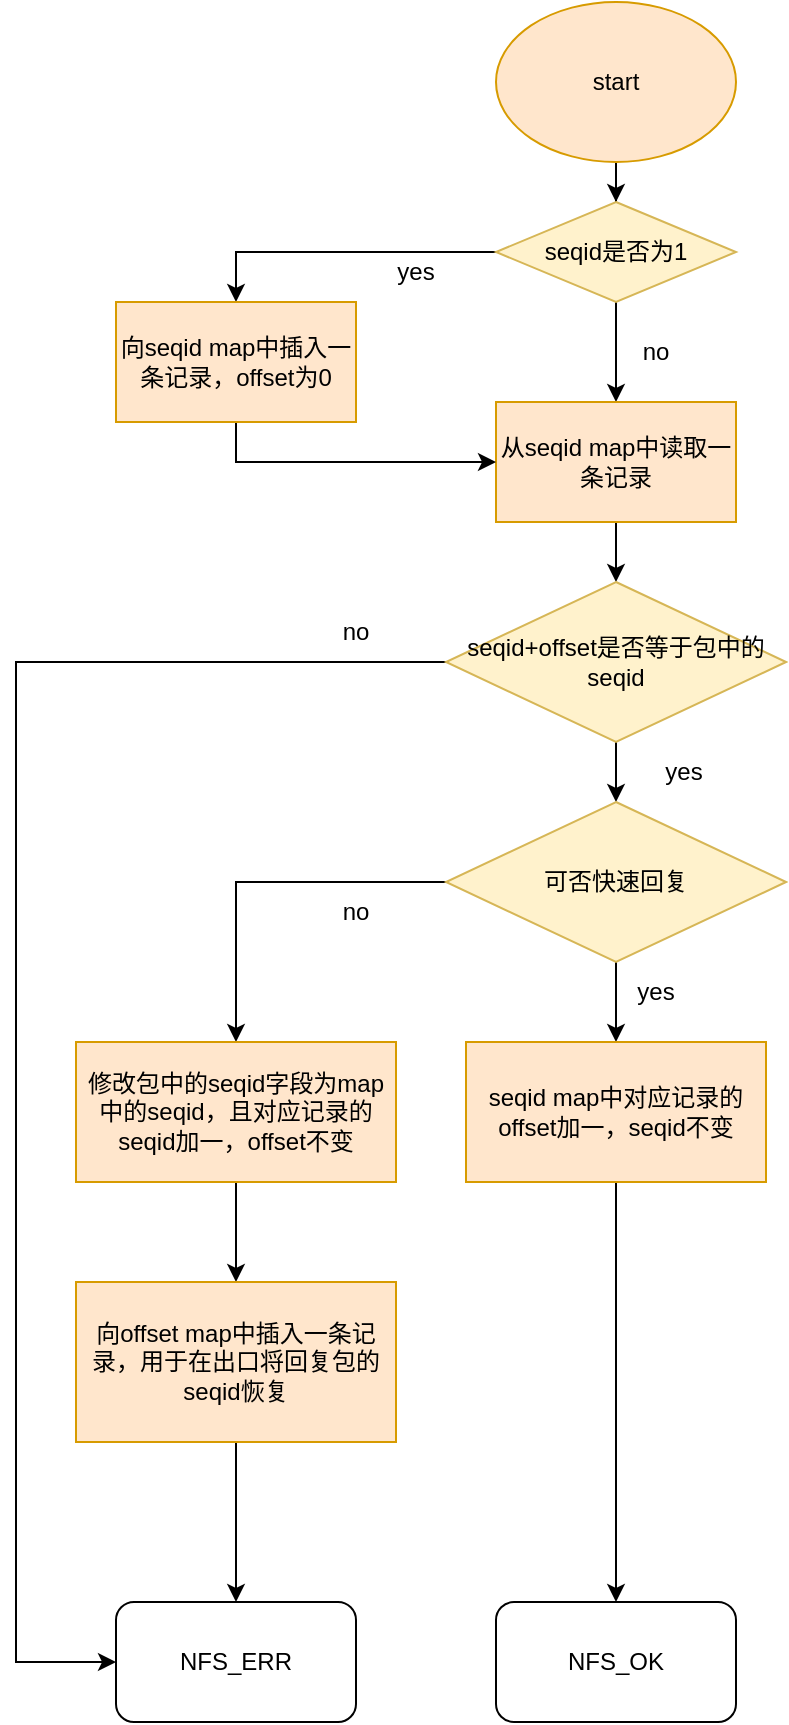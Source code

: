 <mxfile version="21.6.8" type="github">
  <diagram name="第 1 页" id="gmaLLJDXZi38Se6cc1iE">
    <mxGraphModel dx="996" dy="581" grid="1" gridSize="10" guides="1" tooltips="1" connect="1" arrows="1" fold="1" page="1" pageScale="1" pageWidth="827" pageHeight="1169" math="0" shadow="0">
      <root>
        <mxCell id="0" />
        <mxCell id="1" parent="0" />
        <mxCell id="woxjMwer_bzbVby5-6Gb-3" value="" style="edgeStyle=orthogonalEdgeStyle;rounded=0;orthogonalLoop=1;jettySize=auto;html=1;" edge="1" parent="1" source="woxjMwer_bzbVby5-6Gb-1" target="woxjMwer_bzbVby5-6Gb-2">
          <mxGeometry relative="1" as="geometry" />
        </mxCell>
        <mxCell id="woxjMwer_bzbVby5-6Gb-1" value="start" style="ellipse;whiteSpace=wrap;html=1;fillColor=#ffe6cc;strokeColor=#d79b00;" vertex="1" parent="1">
          <mxGeometry x="320" y="50" width="120" height="80" as="geometry" />
        </mxCell>
        <mxCell id="woxjMwer_bzbVby5-6Gb-5" value="" style="edgeStyle=orthogonalEdgeStyle;rounded=0;orthogonalLoop=1;jettySize=auto;html=1;" edge="1" parent="1" source="woxjMwer_bzbVby5-6Gb-2" target="woxjMwer_bzbVby5-6Gb-4">
          <mxGeometry relative="1" as="geometry" />
        </mxCell>
        <mxCell id="woxjMwer_bzbVby5-6Gb-35" style="edgeStyle=orthogonalEdgeStyle;rounded=0;orthogonalLoop=1;jettySize=auto;html=1;entryX=0.5;entryY=0;entryDx=0;entryDy=0;" edge="1" parent="1" source="woxjMwer_bzbVby5-6Gb-2" target="woxjMwer_bzbVby5-6Gb-8">
          <mxGeometry relative="1" as="geometry" />
        </mxCell>
        <mxCell id="woxjMwer_bzbVby5-6Gb-2" value="seqid是否为1" style="rhombus;whiteSpace=wrap;html=1;fillColor=#fff2cc;strokeColor=#d6b656;" vertex="1" parent="1">
          <mxGeometry x="320" y="150" width="120" height="50" as="geometry" />
        </mxCell>
        <mxCell id="woxjMwer_bzbVby5-6Gb-12" value="" style="edgeStyle=orthogonalEdgeStyle;rounded=0;orthogonalLoop=1;jettySize=auto;html=1;" edge="1" parent="1" source="woxjMwer_bzbVby5-6Gb-4" target="woxjMwer_bzbVby5-6Gb-11">
          <mxGeometry relative="1" as="geometry" />
        </mxCell>
        <mxCell id="woxjMwer_bzbVby5-6Gb-4" value="从seqid map中读取一条记录" style="whiteSpace=wrap;html=1;fillColor=#ffe6cc;strokeColor=#d79b00;" vertex="1" parent="1">
          <mxGeometry x="320" y="250" width="120" height="60" as="geometry" />
        </mxCell>
        <mxCell id="woxjMwer_bzbVby5-6Gb-6" value="no" style="text;html=1;strokeColor=none;fillColor=none;align=center;verticalAlign=middle;whiteSpace=wrap;rounded=0;" vertex="1" parent="1">
          <mxGeometry x="370" y="210" width="60" height="30" as="geometry" />
        </mxCell>
        <mxCell id="woxjMwer_bzbVby5-6Gb-36" style="edgeStyle=orthogonalEdgeStyle;rounded=0;orthogonalLoop=1;jettySize=auto;html=1;exitX=0.5;exitY=1;exitDx=0;exitDy=0;entryX=0;entryY=0.5;entryDx=0;entryDy=0;" edge="1" parent="1" source="woxjMwer_bzbVby5-6Gb-8" target="woxjMwer_bzbVby5-6Gb-4">
          <mxGeometry relative="1" as="geometry" />
        </mxCell>
        <mxCell id="woxjMwer_bzbVby5-6Gb-8" value="向seqid map中插入一条记录，offset为0" style="rounded=0;whiteSpace=wrap;html=1;fillColor=#ffe6cc;strokeColor=#d79b00;" vertex="1" parent="1">
          <mxGeometry x="130" y="200" width="120" height="60" as="geometry" />
        </mxCell>
        <mxCell id="woxjMwer_bzbVby5-6Gb-10" value="yes" style="text;html=1;strokeColor=none;fillColor=none;align=center;verticalAlign=middle;whiteSpace=wrap;rounded=0;" vertex="1" parent="1">
          <mxGeometry x="250" y="170" width="60" height="30" as="geometry" />
        </mxCell>
        <mxCell id="woxjMwer_bzbVby5-6Gb-17" value="" style="edgeStyle=orthogonalEdgeStyle;rounded=0;orthogonalLoop=1;jettySize=auto;html=1;" edge="1" parent="1" source="woxjMwer_bzbVby5-6Gb-11" target="woxjMwer_bzbVby5-6Gb-16">
          <mxGeometry relative="1" as="geometry" />
        </mxCell>
        <mxCell id="woxjMwer_bzbVby5-6Gb-33" style="edgeStyle=orthogonalEdgeStyle;rounded=0;orthogonalLoop=1;jettySize=auto;html=1;exitX=0;exitY=0.5;exitDx=0;exitDy=0;entryX=0;entryY=0.5;entryDx=0;entryDy=0;" edge="1" parent="1" source="woxjMwer_bzbVby5-6Gb-11" target="woxjMwer_bzbVby5-6Gb-15">
          <mxGeometry relative="1" as="geometry">
            <Array as="points">
              <mxPoint x="80" y="380" />
              <mxPoint x="80" y="880" />
            </Array>
          </mxGeometry>
        </mxCell>
        <mxCell id="woxjMwer_bzbVby5-6Gb-11" value="seqid+offset是否等于包中的seqid" style="rhombus;whiteSpace=wrap;html=1;fillColor=#fff2cc;strokeColor=#d6b656;" vertex="1" parent="1">
          <mxGeometry x="295" y="340" width="170" height="80" as="geometry" />
        </mxCell>
        <mxCell id="woxjMwer_bzbVby5-6Gb-15" value="NFS_ERR" style="rounded=1;whiteSpace=wrap;html=1;" vertex="1" parent="1">
          <mxGeometry x="130" y="850" width="120" height="60" as="geometry" />
        </mxCell>
        <mxCell id="woxjMwer_bzbVby5-6Gb-19" value="" style="edgeStyle=orthogonalEdgeStyle;rounded=0;orthogonalLoop=1;jettySize=auto;html=1;" edge="1" parent="1" source="woxjMwer_bzbVby5-6Gb-16" target="woxjMwer_bzbVby5-6Gb-18">
          <mxGeometry relative="1" as="geometry" />
        </mxCell>
        <mxCell id="woxjMwer_bzbVby5-6Gb-25" style="edgeStyle=orthogonalEdgeStyle;rounded=0;orthogonalLoop=1;jettySize=auto;html=1;exitX=0;exitY=0.5;exitDx=0;exitDy=0;entryX=0.5;entryY=0;entryDx=0;entryDy=0;" edge="1" parent="1" source="woxjMwer_bzbVby5-6Gb-16" target="woxjMwer_bzbVby5-6Gb-22">
          <mxGeometry relative="1" as="geometry" />
        </mxCell>
        <mxCell id="woxjMwer_bzbVby5-6Gb-16" value="可否快速回复" style="rhombus;whiteSpace=wrap;html=1;fillColor=#fff2cc;strokeColor=#d6b656;" vertex="1" parent="1">
          <mxGeometry x="295" y="450" width="170" height="80" as="geometry" />
        </mxCell>
        <mxCell id="woxjMwer_bzbVby5-6Gb-29" style="edgeStyle=orthogonalEdgeStyle;rounded=0;orthogonalLoop=1;jettySize=auto;html=1;exitX=0.5;exitY=1;exitDx=0;exitDy=0;" edge="1" parent="1" source="woxjMwer_bzbVby5-6Gb-18">
          <mxGeometry relative="1" as="geometry">
            <mxPoint x="380" y="850" as="targetPoint" />
          </mxGeometry>
        </mxCell>
        <mxCell id="woxjMwer_bzbVby5-6Gb-18" value="seqid map中对应记录的offset加一，seqid不变" style="whiteSpace=wrap;html=1;fillColor=#ffe6cc;strokeColor=#d79b00;" vertex="1" parent="1">
          <mxGeometry x="305" y="570" width="150" height="70" as="geometry" />
        </mxCell>
        <mxCell id="woxjMwer_bzbVby5-6Gb-20" value="yes" style="text;html=1;strokeColor=none;fillColor=none;align=center;verticalAlign=middle;whiteSpace=wrap;rounded=0;" vertex="1" parent="1">
          <mxGeometry x="370" y="530" width="60" height="30" as="geometry" />
        </mxCell>
        <mxCell id="woxjMwer_bzbVby5-6Gb-26" style="edgeStyle=orthogonalEdgeStyle;rounded=0;orthogonalLoop=1;jettySize=auto;html=1;exitX=0.5;exitY=1;exitDx=0;exitDy=0;" edge="1" parent="1" source="woxjMwer_bzbVby5-6Gb-22">
          <mxGeometry relative="1" as="geometry">
            <mxPoint x="190" y="690" as="targetPoint" />
          </mxGeometry>
        </mxCell>
        <mxCell id="woxjMwer_bzbVby5-6Gb-22" value="修改包中的seqid字段为map中的seqid，且对应记录的seqid加一，offset不变" style="rounded=0;whiteSpace=wrap;html=1;fillColor=#ffe6cc;strokeColor=#d79b00;" vertex="1" parent="1">
          <mxGeometry x="110" y="570" width="160" height="70" as="geometry" />
        </mxCell>
        <mxCell id="woxjMwer_bzbVby5-6Gb-28" style="edgeStyle=orthogonalEdgeStyle;rounded=0;orthogonalLoop=1;jettySize=auto;html=1;exitX=0.5;exitY=1;exitDx=0;exitDy=0;entryX=0.5;entryY=0;entryDx=0;entryDy=0;" edge="1" parent="1" source="woxjMwer_bzbVby5-6Gb-27" target="woxjMwer_bzbVby5-6Gb-15">
          <mxGeometry relative="1" as="geometry" />
        </mxCell>
        <mxCell id="woxjMwer_bzbVby5-6Gb-27" value="向offset map中插入一条记录，用于在出口将回复包的seqid恢复" style="rounded=0;whiteSpace=wrap;html=1;fillColor=#ffe6cc;strokeColor=#d79b00;" vertex="1" parent="1">
          <mxGeometry x="110" y="690" width="160" height="80" as="geometry" />
        </mxCell>
        <mxCell id="woxjMwer_bzbVby5-6Gb-30" value="NFS_OK" style="rounded=1;whiteSpace=wrap;html=1;" vertex="1" parent="1">
          <mxGeometry x="320" y="850" width="120" height="60" as="geometry" />
        </mxCell>
        <mxCell id="woxjMwer_bzbVby5-6Gb-31" value="no" style="text;html=1;strokeColor=none;fillColor=none;align=center;verticalAlign=middle;whiteSpace=wrap;rounded=0;" vertex="1" parent="1">
          <mxGeometry x="220" y="490" width="60" height="30" as="geometry" />
        </mxCell>
        <mxCell id="woxjMwer_bzbVby5-6Gb-32" value="yes" style="text;html=1;strokeColor=none;fillColor=none;align=center;verticalAlign=middle;whiteSpace=wrap;rounded=0;" vertex="1" parent="1">
          <mxGeometry x="384" y="420" width="60" height="30" as="geometry" />
        </mxCell>
        <mxCell id="woxjMwer_bzbVby5-6Gb-34" value="no" style="text;html=1;strokeColor=none;fillColor=none;align=center;verticalAlign=middle;whiteSpace=wrap;rounded=0;" vertex="1" parent="1">
          <mxGeometry x="220" y="350" width="60" height="30" as="geometry" />
        </mxCell>
      </root>
    </mxGraphModel>
  </diagram>
</mxfile>
